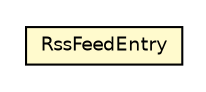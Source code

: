 #!/usr/local/bin/dot
#
# Class diagram 
# Generated by UmlGraph version 4.6 (http://www.spinellis.gr/sw/umlgraph)
#

digraph G {
	edge [fontname="Helvetica",fontsize=10,labelfontname="Helvetica",labelfontsize=10];
	node [fontname="Helvetica",fontsize=10,shape=plaintext];
	// org.apache.archiva.rss.RssFeedEntry
	c162403 [label=<<table border="0" cellborder="1" cellspacing="0" cellpadding="2" port="p" bgcolor="lemonChiffon" href="./RssFeedEntry.html">
		<tr><td><table border="0" cellspacing="0" cellpadding="1">
			<tr><td> RssFeedEntry </td></tr>
		</table></td></tr>
		</table>>, fontname="Helvetica", fontcolor="black", fontsize=9.0];
}

